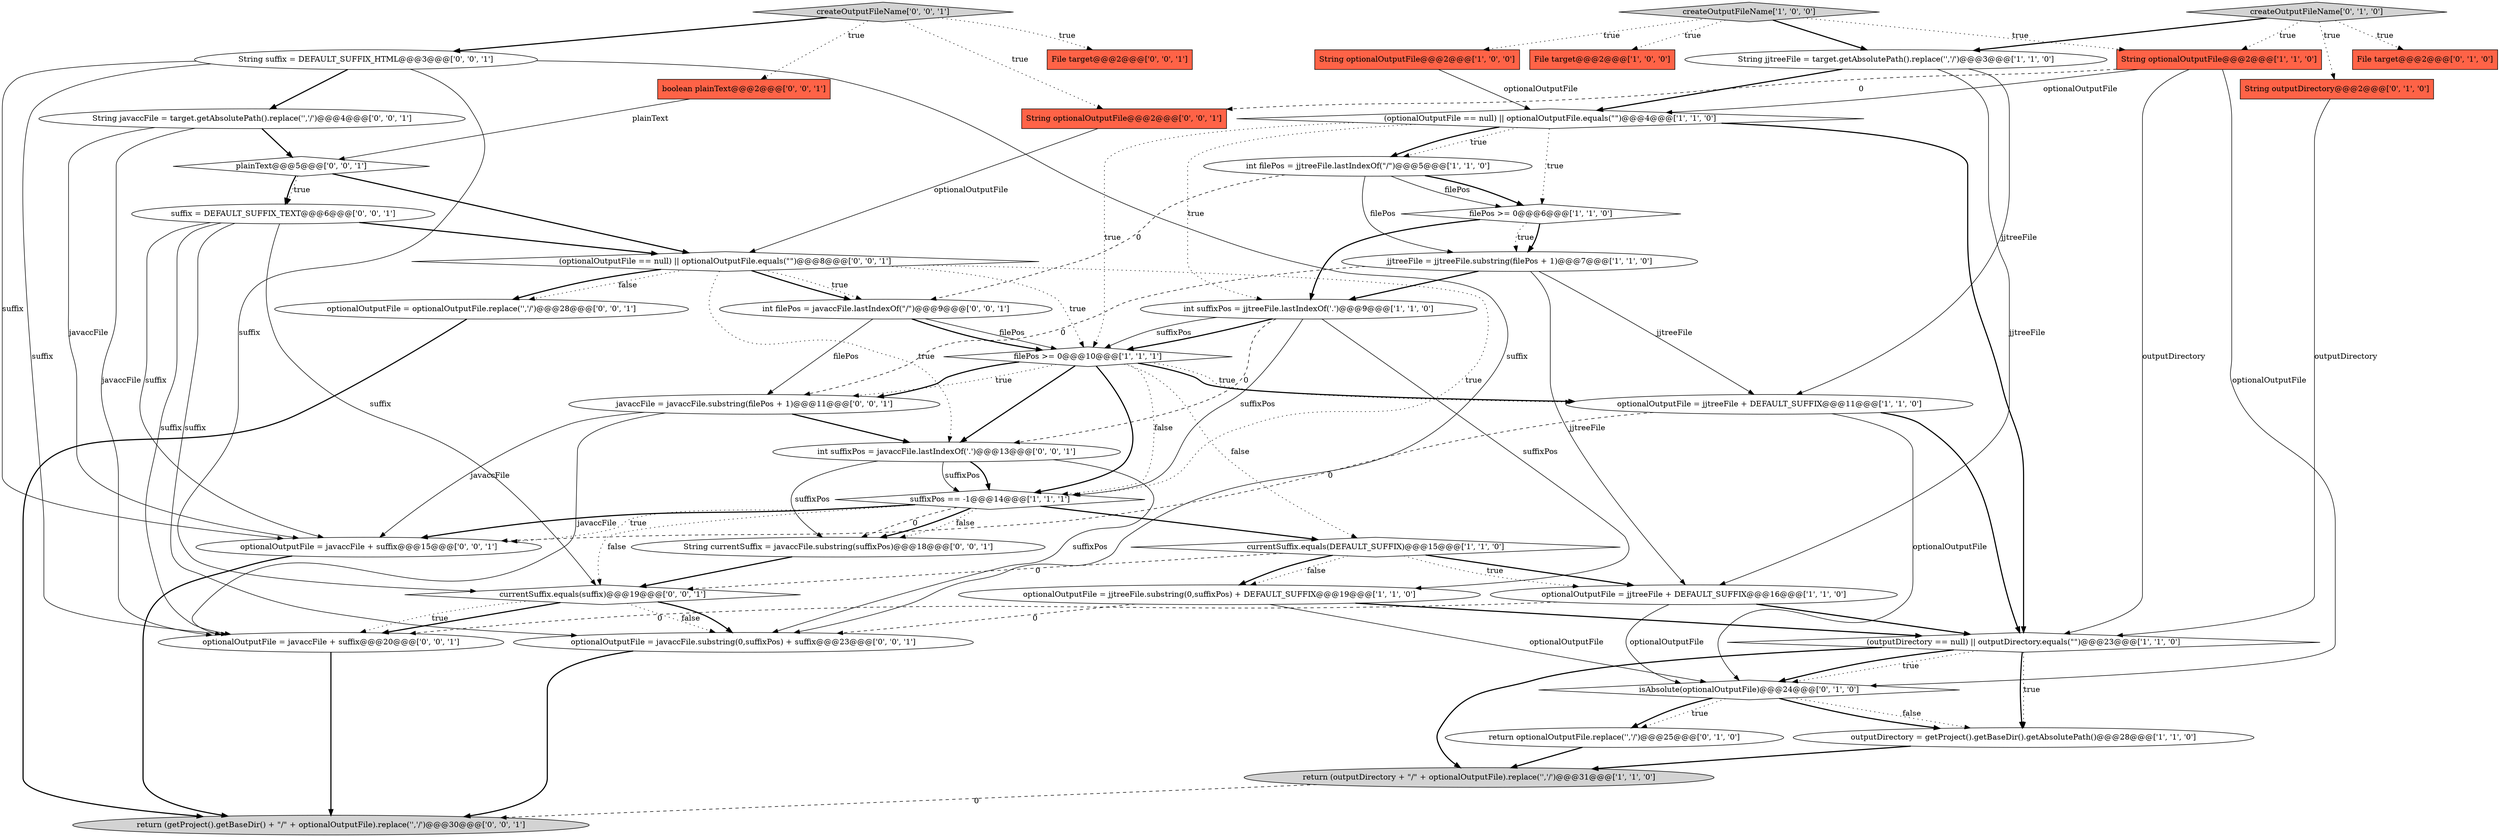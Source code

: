 digraph {
18 [style = filled, label = "String optionalOutputFile@@@2@@@['1', '1', '0']", fillcolor = tomato, shape = box image = "AAA0AAABBB1BBB"];
11 [style = filled, label = "createOutputFileName['1', '0', '0']", fillcolor = lightgray, shape = diamond image = "AAA0AAABBB1BBB"];
30 [style = filled, label = "currentSuffix.equals(suffix)@@@19@@@['0', '0', '1']", fillcolor = white, shape = diamond image = "AAA0AAABBB3BBB"];
34 [style = filled, label = "File target@@@2@@@['0', '0', '1']", fillcolor = tomato, shape = box image = "AAA0AAABBB3BBB"];
1 [style = filled, label = "suffixPos == -1@@@14@@@['1', '1', '1']", fillcolor = white, shape = diamond image = "AAA0AAABBB1BBB"];
21 [style = filled, label = "return optionalOutputFile.replace('\','/')@@@25@@@['0', '1', '0']", fillcolor = white, shape = ellipse image = "AAA1AAABBB2BBB"];
0 [style = filled, label = "optionalOutputFile = jjtreeFile + DEFAULT_SUFFIX@@@11@@@['1', '1', '0']", fillcolor = white, shape = ellipse image = "AAA0AAABBB1BBB"];
16 [style = filled, label = "int suffixPos = jjtreeFile.lastIndexOf('.')@@@9@@@['1', '1', '0']", fillcolor = white, shape = ellipse image = "AAA0AAABBB1BBB"];
25 [style = filled, label = "int suffixPos = javaccFile.lastIndexOf('.')@@@13@@@['0', '0', '1']", fillcolor = white, shape = ellipse image = "AAA0AAABBB3BBB"];
41 [style = filled, label = "createOutputFileName['0', '0', '1']", fillcolor = lightgray, shape = diamond image = "AAA0AAABBB3BBB"];
32 [style = filled, label = "optionalOutputFile = optionalOutputFile.replace('\','/')@@@28@@@['0', '0', '1']", fillcolor = white, shape = ellipse image = "AAA0AAABBB3BBB"];
2 [style = filled, label = "String jjtreeFile = target.getAbsolutePath().replace('\','/')@@@3@@@['1', '1', '0']", fillcolor = white, shape = ellipse image = "AAA0AAABBB1BBB"];
37 [style = filled, label = "String suffix = DEFAULT_SUFFIX_HTML@@@3@@@['0', '0', '1']", fillcolor = white, shape = ellipse image = "AAA0AAABBB3BBB"];
23 [style = filled, label = "createOutputFileName['0', '1', '0']", fillcolor = lightgray, shape = diamond image = "AAA0AAABBB2BBB"];
14 [style = filled, label = "filePos >= 0@@@10@@@['1', '1', '1']", fillcolor = white, shape = diamond image = "AAA0AAABBB1BBB"];
3 [style = filled, label = "optionalOutputFile = jjtreeFile.substring(0,suffixPos) + DEFAULT_SUFFIX@@@19@@@['1', '1', '0']", fillcolor = white, shape = ellipse image = "AAA0AAABBB1BBB"];
42 [style = filled, label = "javaccFile = javaccFile.substring(filePos + 1)@@@11@@@['0', '0', '1']", fillcolor = white, shape = ellipse image = "AAA0AAABBB3BBB"];
15 [style = filled, label = "outputDirectory = getProject().getBaseDir().getAbsolutePath()@@@28@@@['1', '1', '0']", fillcolor = white, shape = ellipse image = "AAA0AAABBB1BBB"];
12 [style = filled, label = "currentSuffix.equals(DEFAULT_SUFFIX)@@@15@@@['1', '1', '0']", fillcolor = white, shape = diamond image = "AAA0AAABBB1BBB"];
7 [style = filled, label = "String optionalOutputFile@@@2@@@['1', '0', '0']", fillcolor = tomato, shape = box image = "AAA0AAABBB1BBB"];
35 [style = filled, label = "(optionalOutputFile == null) || optionalOutputFile.equals(\"\")@@@8@@@['0', '0', '1']", fillcolor = white, shape = diamond image = "AAA0AAABBB3BBB"];
28 [style = filled, label = "String currentSuffix = javaccFile.substring(suffixPos)@@@18@@@['0', '0', '1']", fillcolor = white, shape = ellipse image = "AAA0AAABBB3BBB"];
19 [style = filled, label = "File target@@@2@@@['0', '1', '0']", fillcolor = tomato, shape = box image = "AAA0AAABBB2BBB"];
22 [style = filled, label = "isAbsolute(optionalOutputFile)@@@24@@@['0', '1', '0']", fillcolor = white, shape = diamond image = "AAA1AAABBB2BBB"];
36 [style = filled, label = "String javaccFile = target.getAbsolutePath().replace('\','/')@@@4@@@['0', '0', '1']", fillcolor = white, shape = ellipse image = "AAA0AAABBB3BBB"];
4 [style = filled, label = "File target@@@2@@@['1', '0', '0']", fillcolor = tomato, shape = box image = "AAA0AAABBB1BBB"];
24 [style = filled, label = "return (getProject().getBaseDir() + \"/\" + optionalOutputFile).replace('\','/')@@@30@@@['0', '0', '1']", fillcolor = lightgray, shape = ellipse image = "AAA0AAABBB3BBB"];
6 [style = filled, label = "optionalOutputFile = jjtreeFile + DEFAULT_SUFFIX@@@16@@@['1', '1', '0']", fillcolor = white, shape = ellipse image = "AAA0AAABBB1BBB"];
5 [style = filled, label = "return (outputDirectory + \"/\" + optionalOutputFile).replace('\','/')@@@31@@@['1', '1', '0']", fillcolor = lightgray, shape = ellipse image = "AAA0AAABBB1BBB"];
9 [style = filled, label = "jjtreeFile = jjtreeFile.substring(filePos + 1)@@@7@@@['1', '1', '0']", fillcolor = white, shape = ellipse image = "AAA0AAABBB1BBB"];
40 [style = filled, label = "String optionalOutputFile@@@2@@@['0', '0', '1']", fillcolor = tomato, shape = box image = "AAA0AAABBB3BBB"];
10 [style = filled, label = "filePos >= 0@@@6@@@['1', '1', '0']", fillcolor = white, shape = diamond image = "AAA0AAABBB1BBB"];
27 [style = filled, label = "optionalOutputFile = javaccFile + suffix@@@20@@@['0', '0', '1']", fillcolor = white, shape = ellipse image = "AAA0AAABBB3BBB"];
17 [style = filled, label = "int filePos = jjtreeFile.lastIndexOf(\"/\")@@@5@@@['1', '1', '0']", fillcolor = white, shape = ellipse image = "AAA0AAABBB1BBB"];
31 [style = filled, label = "optionalOutputFile = javaccFile.substring(0,suffixPos) + suffix@@@23@@@['0', '0', '1']", fillcolor = white, shape = ellipse image = "AAA0AAABBB3BBB"];
38 [style = filled, label = "boolean plainText@@@2@@@['0', '0', '1']", fillcolor = tomato, shape = box image = "AAA0AAABBB3BBB"];
8 [style = filled, label = "(optionalOutputFile == null) || optionalOutputFile.equals(\"\")@@@4@@@['1', '1', '0']", fillcolor = white, shape = diamond image = "AAA0AAABBB1BBB"];
29 [style = filled, label = "plainText@@@5@@@['0', '0', '1']", fillcolor = white, shape = diamond image = "AAA0AAABBB3BBB"];
13 [style = filled, label = "(outputDirectory == null) || outputDirectory.equals(\"\")@@@23@@@['1', '1', '0']", fillcolor = white, shape = diamond image = "AAA0AAABBB1BBB"];
33 [style = filled, label = "suffix = DEFAULT_SUFFIX_TEXT@@@6@@@['0', '0', '1']", fillcolor = white, shape = ellipse image = "AAA0AAABBB3BBB"];
39 [style = filled, label = "optionalOutputFile = javaccFile + suffix@@@15@@@['0', '0', '1']", fillcolor = white, shape = ellipse image = "AAA0AAABBB3BBB"];
26 [style = filled, label = "int filePos = javaccFile.lastIndexOf(\"/\")@@@9@@@['0', '0', '1']", fillcolor = white, shape = ellipse image = "AAA0AAABBB3BBB"];
20 [style = filled, label = "String outputDirectory@@@2@@@['0', '1', '0']", fillcolor = tomato, shape = box image = "AAA0AAABBB2BBB"];
23->2 [style = bold, label=""];
37->27 [style = solid, label="suffix"];
14->0 [style = dotted, label="true"];
17->10 [style = solid, label="filePos"];
40->35 [style = solid, label="optionalOutputFile"];
18->13 [style = solid, label="outputDirectory"];
35->32 [style = dotted, label="false"];
33->31 [style = solid, label="suffix"];
14->0 [style = bold, label=""];
3->13 [style = bold, label=""];
35->32 [style = bold, label=""];
25->1 [style = bold, label=""];
30->27 [style = bold, label=""];
37->39 [style = solid, label="suffix"];
37->30 [style = solid, label="suffix"];
16->3 [style = solid, label="suffixPos"];
39->24 [style = bold, label=""];
35->25 [style = dotted, label="true"];
1->28 [style = dashed, label="0"];
41->40 [style = dotted, label="true"];
13->22 [style = dotted, label="true"];
42->39 [style = solid, label="javaccFile"];
11->4 [style = dotted, label="true"];
30->31 [style = dotted, label="false"];
42->27 [style = solid, label="javaccFile"];
6->27 [style = dashed, label="0"];
35->26 [style = bold, label=""];
29->33 [style = bold, label=""];
1->30 [style = dotted, label="false"];
12->30 [style = dashed, label="0"];
33->39 [style = solid, label="suffix"];
26->42 [style = solid, label="filePos"];
28->30 [style = bold, label=""];
16->25 [style = dashed, label="0"];
6->22 [style = solid, label="optionalOutputFile"];
14->1 [style = dotted, label="false"];
5->24 [style = dashed, label="0"];
23->20 [style = dotted, label="true"];
1->12 [style = bold, label=""];
9->16 [style = bold, label=""];
2->6 [style = solid, label="jjtreeFile"];
25->31 [style = solid, label="suffixPos"];
30->31 [style = bold, label=""];
1->39 [style = bold, label=""];
33->35 [style = bold, label=""];
37->31 [style = solid, label="suffix"];
15->5 [style = bold, label=""];
13->15 [style = dotted, label="true"];
16->1 [style = solid, label="suffixPos"];
22->21 [style = bold, label=""];
12->6 [style = dotted, label="true"];
9->42 [style = dashed, label="0"];
35->14 [style = dotted, label="true"];
26->14 [style = solid, label="filePos"];
13->5 [style = bold, label=""];
22->15 [style = dotted, label="false"];
10->16 [style = bold, label=""];
8->10 [style = dotted, label="true"];
17->9 [style = solid, label="filePos"];
13->15 [style = bold, label=""];
9->6 [style = solid, label="jjtreeFile"];
8->16 [style = dotted, label="true"];
7->8 [style = solid, label="optionalOutputFile"];
41->37 [style = bold, label=""];
17->26 [style = dashed, label="0"];
1->28 [style = bold, label=""];
29->35 [style = bold, label=""];
23->19 [style = dotted, label="true"];
3->31 [style = dashed, label="0"];
11->7 [style = dotted, label="true"];
12->3 [style = dotted, label="false"];
26->14 [style = bold, label=""];
35->1 [style = dotted, label="true"];
11->2 [style = bold, label=""];
2->8 [style = bold, label=""];
2->0 [style = solid, label="jjtreeFile"];
1->28 [style = dotted, label="false"];
38->29 [style = solid, label="plainText"];
12->3 [style = bold, label=""];
8->13 [style = bold, label=""];
14->25 [style = bold, label=""];
36->39 [style = solid, label="javaccFile"];
8->17 [style = dotted, label="true"];
10->9 [style = dotted, label="true"];
18->8 [style = solid, label="optionalOutputFile"];
33->27 [style = solid, label="suffix"];
12->6 [style = bold, label=""];
25->1 [style = solid, label="suffixPos"];
14->12 [style = dotted, label="false"];
22->21 [style = dotted, label="true"];
14->42 [style = dotted, label="true"];
18->22 [style = solid, label="optionalOutputFile"];
41->34 [style = dotted, label="true"];
20->13 [style = solid, label="outputDirectory"];
14->42 [style = bold, label=""];
36->29 [style = bold, label=""];
18->40 [style = dashed, label="0"];
10->9 [style = bold, label=""];
30->27 [style = dotted, label="true"];
13->22 [style = bold, label=""];
36->27 [style = solid, label="javaccFile"];
25->28 [style = solid, label="suffixPos"];
6->13 [style = bold, label=""];
22->15 [style = bold, label=""];
8->17 [style = bold, label=""];
0->13 [style = bold, label=""];
3->22 [style = solid, label="optionalOutputFile"];
14->1 [style = bold, label=""];
37->36 [style = bold, label=""];
27->24 [style = bold, label=""];
0->39 [style = dashed, label="0"];
35->26 [style = dotted, label="true"];
23->18 [style = dotted, label="true"];
16->14 [style = bold, label=""];
21->5 [style = bold, label=""];
0->22 [style = solid, label="optionalOutputFile"];
11->18 [style = dotted, label="true"];
1->39 [style = dotted, label="true"];
29->33 [style = dotted, label="true"];
8->14 [style = dotted, label="true"];
16->14 [style = solid, label="suffixPos"];
31->24 [style = bold, label=""];
41->38 [style = dotted, label="true"];
42->25 [style = bold, label=""];
17->10 [style = bold, label=""];
9->0 [style = solid, label="jjtreeFile"];
33->30 [style = solid, label="suffix"];
32->24 [style = bold, label=""];
}
